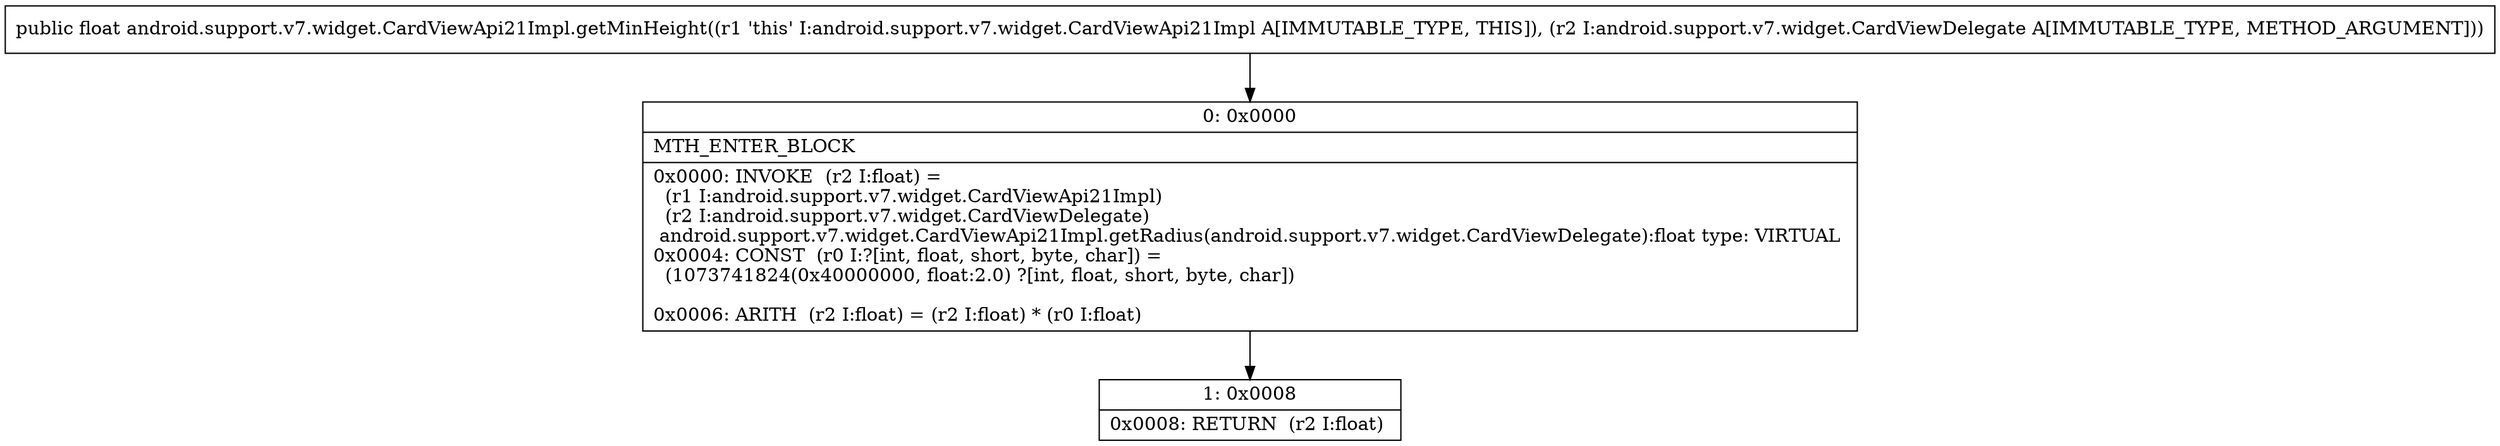 digraph "CFG forandroid.support.v7.widget.CardViewApi21Impl.getMinHeight(Landroid\/support\/v7\/widget\/CardViewDelegate;)F" {
Node_0 [shape=record,label="{0\:\ 0x0000|MTH_ENTER_BLOCK\l|0x0000: INVOKE  (r2 I:float) = \l  (r1 I:android.support.v7.widget.CardViewApi21Impl)\l  (r2 I:android.support.v7.widget.CardViewDelegate)\l android.support.v7.widget.CardViewApi21Impl.getRadius(android.support.v7.widget.CardViewDelegate):float type: VIRTUAL \l0x0004: CONST  (r0 I:?[int, float, short, byte, char]) = \l  (1073741824(0x40000000, float:2.0) ?[int, float, short, byte, char])\l \l0x0006: ARITH  (r2 I:float) = (r2 I:float) * (r0 I:float) \l}"];
Node_1 [shape=record,label="{1\:\ 0x0008|0x0008: RETURN  (r2 I:float) \l}"];
MethodNode[shape=record,label="{public float android.support.v7.widget.CardViewApi21Impl.getMinHeight((r1 'this' I:android.support.v7.widget.CardViewApi21Impl A[IMMUTABLE_TYPE, THIS]), (r2 I:android.support.v7.widget.CardViewDelegate A[IMMUTABLE_TYPE, METHOD_ARGUMENT])) }"];
MethodNode -> Node_0;
Node_0 -> Node_1;
}

